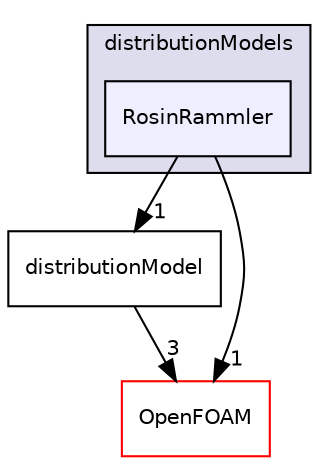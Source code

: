 digraph "src/lagrangian/distributionModels/RosinRammler" {
  bgcolor=transparent;
  compound=true
  node [ fontsize="10", fontname="Helvetica"];
  edge [ labelfontsize="10", labelfontname="Helvetica"];
  subgraph clusterdir_d6927c2879faa997b7d01c6ca71e518d {
    graph [ bgcolor="#ddddee", pencolor="black", label="distributionModels" fontname="Helvetica", fontsize="10", URL="dir_d6927c2879faa997b7d01c6ca71e518d.html"]
  dir_a8277fdd25a69fc38e6985973c2ee6bc [shape=box, label="RosinRammler", style="filled", fillcolor="#eeeeff", pencolor="black", URL="dir_a8277fdd25a69fc38e6985973c2ee6bc.html"];
  }
  dir_3ff0738798e7f6403b30bcd3784a2546 [shape=box label="distributionModel" URL="dir_3ff0738798e7f6403b30bcd3784a2546.html"];
  dir_c5473ff19b20e6ec4dfe5c310b3778a8 [shape=box label="OpenFOAM" color="red" URL="dir_c5473ff19b20e6ec4dfe5c310b3778a8.html"];
  dir_3ff0738798e7f6403b30bcd3784a2546->dir_c5473ff19b20e6ec4dfe5c310b3778a8 [headlabel="3", labeldistance=1.5 headhref="dir_001419_001929.html"];
  dir_a8277fdd25a69fc38e6985973c2ee6bc->dir_3ff0738798e7f6403b30bcd3784a2546 [headlabel="1", labeldistance=1.5 headhref="dir_001432_001419.html"];
  dir_a8277fdd25a69fc38e6985973c2ee6bc->dir_c5473ff19b20e6ec4dfe5c310b3778a8 [headlabel="1", labeldistance=1.5 headhref="dir_001432_001929.html"];
}
